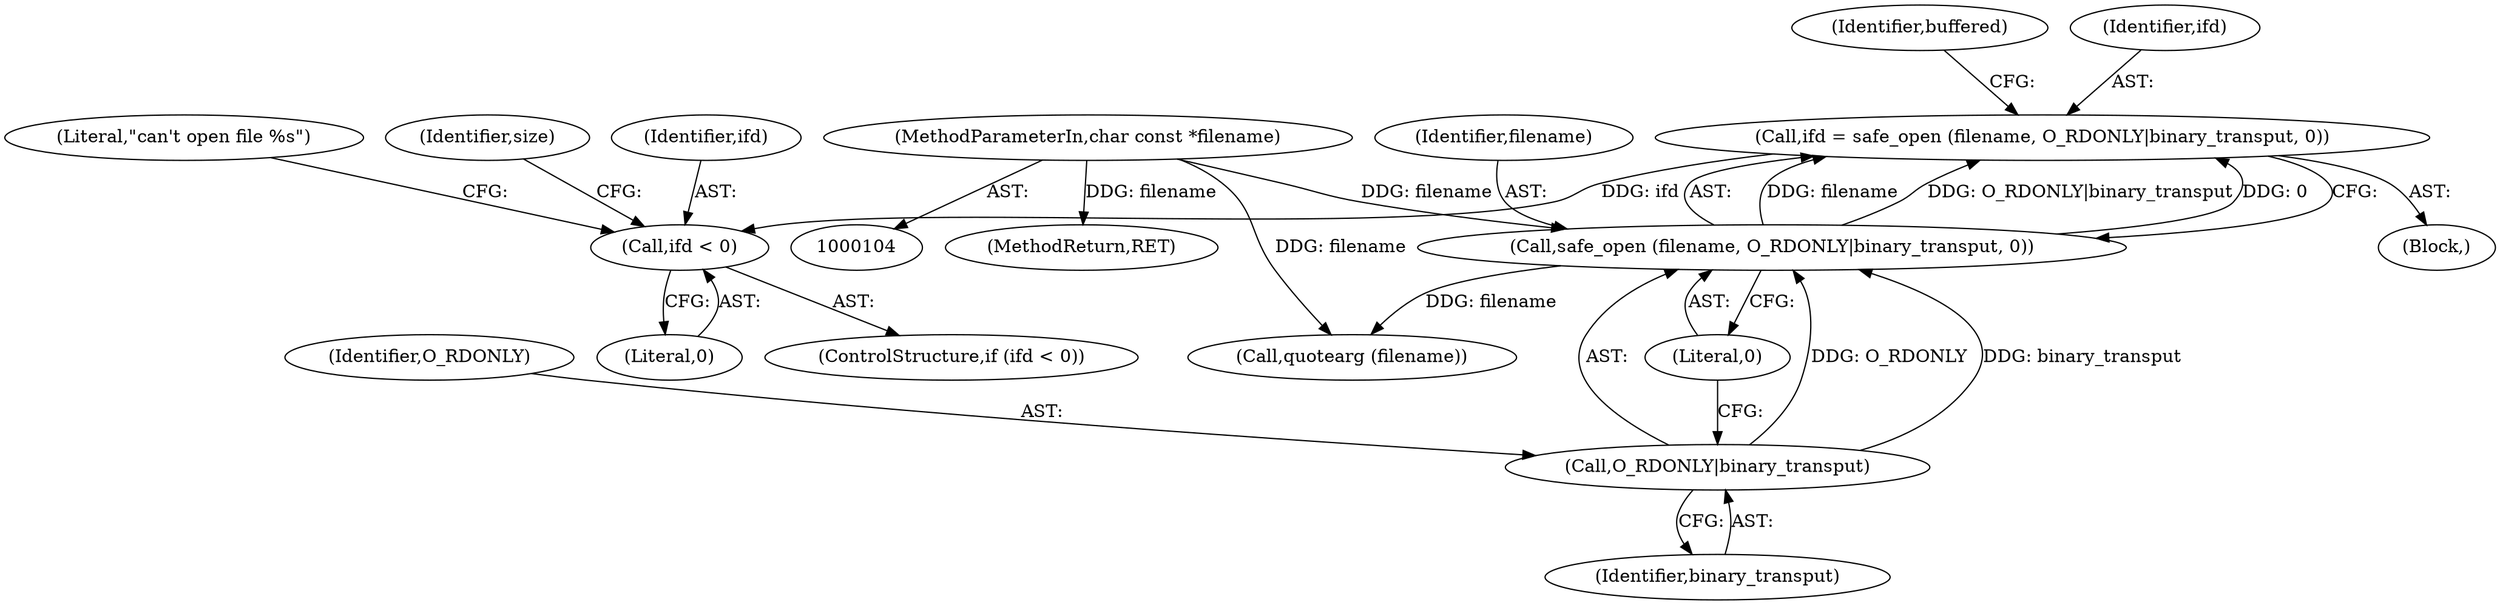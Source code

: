 digraph "0_savannah_dce4683cbbe107a95f1f0d45fabc304acfb5d71a@API" {
"1000147" [label="(Call,ifd = safe_open (filename, O_RDONLY|binary_transput, 0))"];
"1000149" [label="(Call,safe_open (filename, O_RDONLY|binary_transput, 0))"];
"1000105" [label="(MethodParameterIn,char const *filename)"];
"1000151" [label="(Call,O_RDONLY|binary_transput)"];
"1000161" [label="(Call,ifd < 0)"];
"1000154" [label="(Literal,0)"];
"1000166" [label="(Call,quotearg (filename))"];
"1000157" [label="(Identifier,buffered)"];
"1000153" [label="(Identifier,binary_transput)"];
"1000152" [label="(Identifier,O_RDONLY)"];
"1000160" [label="(ControlStructure,if (ifd < 0))"];
"1000145" [label="(Block,)"];
"1000162" [label="(Identifier,ifd)"];
"1000165" [label="(Literal,\"can't open file %s\")"];
"1000150" [label="(Identifier,filename)"];
"1000105" [label="(MethodParameterIn,char const *filename)"];
"1000161" [label="(Call,ifd < 0)"];
"1000163" [label="(Literal,0)"];
"1000151" [label="(Call,O_RDONLY|binary_transput)"];
"1000148" [label="(Identifier,ifd)"];
"1000149" [label="(Call,safe_open (filename, O_RDONLY|binary_transput, 0))"];
"1000169" [label="(Identifier,size)"];
"1000147" [label="(Call,ifd = safe_open (filename, O_RDONLY|binary_transput, 0))"];
"1000195" [label="(MethodReturn,RET)"];
"1000147" -> "1000145"  [label="AST: "];
"1000147" -> "1000149"  [label="CFG: "];
"1000148" -> "1000147"  [label="AST: "];
"1000149" -> "1000147"  [label="AST: "];
"1000157" -> "1000147"  [label="CFG: "];
"1000149" -> "1000147"  [label="DDG: filename"];
"1000149" -> "1000147"  [label="DDG: O_RDONLY|binary_transput"];
"1000149" -> "1000147"  [label="DDG: 0"];
"1000147" -> "1000161"  [label="DDG: ifd"];
"1000149" -> "1000154"  [label="CFG: "];
"1000150" -> "1000149"  [label="AST: "];
"1000151" -> "1000149"  [label="AST: "];
"1000154" -> "1000149"  [label="AST: "];
"1000105" -> "1000149"  [label="DDG: filename"];
"1000151" -> "1000149"  [label="DDG: O_RDONLY"];
"1000151" -> "1000149"  [label="DDG: binary_transput"];
"1000149" -> "1000166"  [label="DDG: filename"];
"1000105" -> "1000104"  [label="AST: "];
"1000105" -> "1000195"  [label="DDG: filename"];
"1000105" -> "1000166"  [label="DDG: filename"];
"1000151" -> "1000153"  [label="CFG: "];
"1000152" -> "1000151"  [label="AST: "];
"1000153" -> "1000151"  [label="AST: "];
"1000154" -> "1000151"  [label="CFG: "];
"1000161" -> "1000160"  [label="AST: "];
"1000161" -> "1000163"  [label="CFG: "];
"1000162" -> "1000161"  [label="AST: "];
"1000163" -> "1000161"  [label="AST: "];
"1000165" -> "1000161"  [label="CFG: "];
"1000169" -> "1000161"  [label="CFG: "];
}
